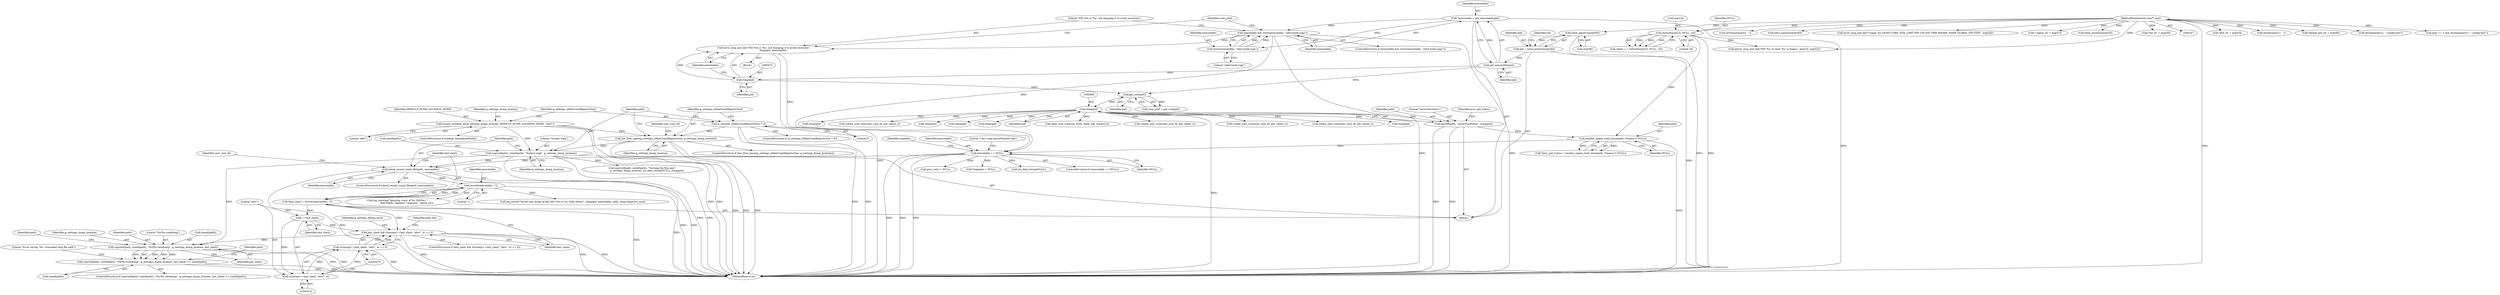 digraph "0_abrt_3c1b60cfa62d39e5fff5a53a5bc53dae189e740e@API" {
"1000694" [label="(Call,snprintf(path, sizeof(path), \"%s/%s-coredump\", g_settings_dump_location, last_slash))"];
"1000646" [label="(Call,snprintf(path, sizeof(path), \"%s/last-ccpp\", g_settings_dump_location))"];
"1000628" [label="(Call,ensure_writable_dir(g_settings_dump_location, DEFAULT_DUMP_LOCATION_MODE, \"abrt\"))"];
"1000638" [label="(Call,low_free_space(g_settings_nMaxCrashReportsSize, g_settings_dump_location))"];
"1000633" [label="(Call,g_settings_nMaxCrashReportsSize > 0)"];
"1000669" [label="(Call,last_slash && strncmp(++last_slash, \"abrt\", 4) == 0)"];
"1000663" [label="(Call,*last_slash = strrchr(executable, '/'))"];
"1000665" [label="(Call,strrchr(executable, '/'))"];
"1000653" [label="(Call,check_recent_crash_file(path, executable))"];
"1000579" [label="(Call,executable == NULL)"];
"1000466" [label="(Call,executable && strstr(executable, \"/abrt-hook-ccpp\"))"];
"1000468" [label="(Call,strstr(executable, \"/abrt-hook-ccpp\"))"];
"1000461" [label="(Call,*executable = get_executable(pid))"];
"1000463" [label="(Call,get_executable(pid))"];
"1000435" [label="(Call,pid = xatoi_positive(argv[8]))"];
"1000437" [label="(Call,xatoi_positive(argv[8]))"];
"1000149" [label="(MethodParameterIn,char** argv)"];
"1000472" [label="(Call,error_msg_and_die(\"PID %lu is '%s', not dumping it to avoid recursion\",\n                        (long)pid, executable))"];
"1000474" [label="(Call,(long)pid)"];
"1000494" [label="(Call,xmalloc_xopen_read_close(path, /*maxsz:*/ NULL))"];
"1000485" [label="(Call,sprintf(path, \"/proc/%lu/status\", (long)pid))"];
"1000488" [label="(Call,(long)pid)"];
"1000480" [label="(Call,get_cwd(pid))"];
"1000354" [label="(Call,strtoull(argv[2], NULL, 10))"];
"1000673" [label="(Call,++last_slash)"];
"1000671" [label="(Call,strncmp(++last_slash, \"abrt\", 4) == 0)"];
"1000672" [label="(Call,strncmp(++last_slash, \"abrt\", 4))"];
"1000693" [label="(Call,snprintf(path, sizeof(path), \"%s/%s-coredump\", g_settings_dump_location, last_slash) >= sizeof(path))"];
"1000654" [label="(Identifier,path)"];
"1000700" [label="(Identifier,last_slash)"];
"1000604" [label="(Call,create_user_core(user_core_fd, pid, ulimit_c))"];
"1000631" [label="(Literal,\"abrt\")"];
"1000481" [label="(Identifier,pid)"];
"1000643" [label="(Identifier,user_core_fd)"];
"1000438" [label="(Call,argv[8])"];
"1000650" [label="(Literal,\"%s/last-ccpp\")"];
"1000477" [label="(Identifier,executable)"];
"1000653" [label="(Call,check_recent_crash_file(path, executable))"];
"1000667" [label="(Literal,'/')"];
"1000379" [label="(Call,*pid_str = argv[3])"];
"1000311" [label="(Call,strchr(argv[1], ' '))"];
"1000495" [label="(Identifier,path)"];
"1000669" [label="(Call,last_slash && strncmp(++last_slash, \"abrt\", 4) == 0)"];
"1000429" [label="(Call,*global_pid_str = argv[8])"];
"1000648" [label="(Call,sizeof(path))"];
"1000651" [label="(Identifier,g_settings_dump_location)"];
"1000671" [label="(Call,strncmp(++last_slash, \"abrt\", 4) == 0)"];
"1000699" [label="(Identifier,g_settings_dump_location)"];
"1000639" [label="(Identifier,g_settings_nMaxCrashReportsSize)"];
"1000642" [label="(Call,create_user_core(user_core_fd, pid, ulimit_c))"];
"1000670" [label="(Identifier,last_slash)"];
"1000464" [label="(Identifier,pid)"];
"1000443" [label="(Identifier,tid)"];
"1000291" [label="(Call,strcmp(argv[1], \"--config-test\"))"];
"1000287" [label="(Call,argc == 2 && strcmp(argv[1], \"--config-test\"))"];
"1000626" [label="(ControlStructure,if (setting_StandaloneHook))"];
"1000330" [label="(Call,strchrnul(argv[i], ' '))"];
"1000468" [label="(Call,strstr(executable, \"/abrt-hook-ccpp\"))"];
"1000578" [label="(ControlStructure,if (executable == NULL))"];
"1000394" [label="(Call,xatoi_positive(argv[4]))"];
"1000707" [label="(Identifier,path)"];
"1000622" [label="(Call,create_user_core(user_core_fd, pid, ulimit_c))"];
"1000704" [label="(Literal,\"Error saving '%s': truncated long file path\")"];
"1000405" [label="(Call,perror_msg_and_die(\"PID '%s' or limit '%s' is bogus\", argv[3], argv[2]))"];
"1000675" [label="(Literal,\"abrt\")"];
"1000634" [label="(Identifier,g_settings_nMaxCrashReportsSize)"];
"1000637" [label="(ControlStructure,if (low_free_space(g_settings_nMaxCrashReportsSize, g_settings_dump_location)))"];
"1000585" [label="(Call,(long)pid)"];
"1000473" [label="(Literal,\"PID %lu is '%s', not dumping it to avoid recursion\")"];
"1000492" [label="(Call,*proc_pid_status = xmalloc_xopen_read_close(path, /*maxsz:*/ NULL))"];
"1000488" [label="(Call,(long)pid)"];
"1000352" [label="(Call,ulimit_c = strtoull(argv[2], NULL, 10))"];
"1000633" [label="(Call,g_settings_nMaxCrashReportsSize > 0)"];
"1000584" [label="(Literal,\"Can't read /proc/%lu/exe link\")"];
"1000652" [label="(ControlStructure,if (check_recent_crash_file(path, executable)))"];
"1000693" [label="(Call,snprintf(path, sizeof(path), \"%s/%s-coredump\", g_settings_dump_location, last_slash) >= sizeof(path))"];
"1000630" [label="(Identifier,DEFAULT_DUMP_LOCATION_MODE)"];
"1000668" [label="(ControlStructure,if (last_slash && strncmp(++last_slash, \"abrt\", 4) == 0))"];
"1000463" [label="(Call,get_executable(pid))"];
"1000469" [label="(Identifier,executable)"];
"1000635" [label="(Literal,0)"];
"1000359" [label="(Literal,10)"];
"1000149" [label="(MethodParameterIn,char** argv)"];
"1000640" [label="(Identifier,g_settings_dump_location)"];
"1000694" [label="(Call,snprintf(path, sizeof(path), \"%s/%s-coredump\", g_settings_dump_location, last_slash))"];
"1000354" [label="(Call,strtoull(argv[2], NULL, 10))"];
"1000672" [label="(Call,strncmp(++last_slash, \"abrt\", 4))"];
"1000741" [label="(Call,log_notice(\"Saved core dump of pid %lu (%s) to %s (%llu bytes)\", (long)pid, executable, path, (long long)core_size))"];
"1000581" [label="(Identifier,NULL)"];
"1000467" [label="(Identifier,executable)"];
"1000305" [label="(Call,error_msg_and_die(\"Usage: %s SIGNO CORE_SIZE_LIMIT PID UID GID TIME BINARY_NAME GLOBAL_PID [TID]\", argv[0]))"];
"1000665" [label="(Call,strrchr(executable, '/'))"];
"1000490" [label="(Identifier,pid)"];
"1000150" [label="(Block,)"];
"1000766" [label="(Call,(long)pid)"];
"1000684" [label="(Call,log_warning(\"Ignoring crash of %s (SIG%s).\",\n                        executable, signame ? signame : signal_str))"];
"1000628" [label="(Call,ensure_writable_dir(g_settings_dump_location, DEFAULT_DUMP_LOCATION_MODE, \"abrt\"))"];
"1000494" [label="(Call,xmalloc_xopen_read_close(path, /*maxsz:*/ NULL))"];
"1000629" [label="(Identifier,g_settings_dump_location)"];
"1000462" [label="(Identifier,executable)"];
"1001447" [label="(MethodReturn,int)"];
"1000436" [label="(Identifier,pid)"];
"1000696" [label="(Call,sizeof(path))"];
"1000692" [label="(ControlStructure,if (snprintf(path, sizeof(path), \"%s/%s-coredump\", g_settings_dump_location, last_slash) >= sizeof(path)))"];
"1000461" [label="(Call,*executable = get_executable(pid))"];
"1000638" [label="(Call,low_free_space(g_settings_nMaxCrashReportsSize, g_settings_dump_location))"];
"1000341" [label="(Call,* signal_str = argv[1])"];
"1000658" [label="(Call,create_user_core(user_core_fd, pid, ulimit_c))"];
"1000487" [label="(Literal,\"/proc/%lu/status\")"];
"1000647" [label="(Identifier,path)"];
"1000472" [label="(Call,error_msg_and_die(\"PID %lu is '%s', not dumping it to avoid recursion\",\n                        (long)pid, executable))"];
"1000355" [label="(Call,argv[2])"];
"1000663" [label="(Call,*last_slash = strrchr(executable, '/'))"];
"1000664" [label="(Identifier,last_slash)"];
"1000595" [label="(Identifier,signame)"];
"1000471" [label="(Block,)"];
"1000476" [label="(Identifier,pid)"];
"1000496" [label="(Identifier,NULL)"];
"1000695" [label="(Identifier,path)"];
"1000698" [label="(Literal,\"%s/%s-coredump\")"];
"1000655" [label="(Identifier,executable)"];
"1000493" [label="(Identifier,proc_pid_status)"];
"1001440" [label="(Call,proc_cwd != NULL)"];
"1000480" [label="(Call,get_cwd(pid))"];
"1000387" [label="(Call,xatoi_positive(argv[3]))"];
"1000474" [label="(Call,(long)pid)"];
"1000646" [label="(Call,snprintf(path, sizeof(path), \"%s/last-ccpp\", g_settings_dump_location))"];
"1000435" [label="(Call,pid = xatoi_positive(argv[8]))"];
"1000758" [label="(Call,snprintf(path, sizeof(path), \"%s/ccpp-%s-%lu.new\",\n            g_settings_dump_location, iso_date_string(NULL), (long)pid))"];
"1000478" [label="(Call,user_pwd = get_cwd(pid))"];
"1000743" [label="(Call,(long)pid)"];
"1000579" [label="(Call,executable == NULL)"];
"1000594" [label="(Call,*signame = NULL)"];
"1000681" [label="(Identifier,g_settings_debug_level)"];
"1000466" [label="(Call,executable && strstr(executable, \"/abrt-hook-ccpp\"))"];
"1000757" [label="(Identifier,path_len)"];
"1000437" [label="(Call,xatoi_positive(argv[8]))"];
"1000701" [label="(Call,sizeof(path))"];
"1000465" [label="(ControlStructure,if (executable && strstr(executable, \"/abrt-hook-ccpp\")))"];
"1000485" [label="(Call,sprintf(path, \"/proc/%lu/status\", (long)pid))"];
"1000486" [label="(Identifier,path)"];
"1000447" [label="(Call,*tid_str = argv[9])"];
"1000479" [label="(Identifier,user_pwd)"];
"1000764" [label="(Call,iso_date_string(NULL))"];
"1000526" [label="(Call,(long)pid)"];
"1000702" [label="(Identifier,path)"];
"1000666" [label="(Identifier,executable)"];
"1000632" [label="(ControlStructure,if (g_settings_nMaxCrashReportsSize > 0))"];
"1000358" [label="(Identifier,NULL)"];
"1000673" [label="(Call,++last_slash)"];
"1000674" [label="(Identifier,last_slash)"];
"1000512" [label="(Call,(long)pid)"];
"1000677" [label="(Literal,0)"];
"1000569" [label="(Call,open_user_core(uid, fsuid, fsgid, pid, &argv[1]))"];
"1000659" [label="(Identifier,user_core_fd)"];
"1000470" [label="(Literal,\"/abrt-hook-ccpp\")"];
"1000580" [label="(Identifier,executable)"];
"1000676" [label="(Literal,4)"];
"1000694" -> "1000693"  [label="AST: "];
"1000694" -> "1000700"  [label="CFG: "];
"1000695" -> "1000694"  [label="AST: "];
"1000696" -> "1000694"  [label="AST: "];
"1000698" -> "1000694"  [label="AST: "];
"1000699" -> "1000694"  [label="AST: "];
"1000700" -> "1000694"  [label="AST: "];
"1000702" -> "1000694"  [label="CFG: "];
"1000694" -> "1001447"  [label="DDG: "];
"1000694" -> "1001447"  [label="DDG: "];
"1000694" -> "1000693"  [label="DDG: "];
"1000694" -> "1000693"  [label="DDG: "];
"1000694" -> "1000693"  [label="DDG: "];
"1000694" -> "1000693"  [label="DDG: "];
"1000646" -> "1000694"  [label="DDG: "];
"1000669" -> "1000694"  [label="DDG: "];
"1000646" -> "1000150"  [label="AST: "];
"1000646" -> "1000651"  [label="CFG: "];
"1000647" -> "1000646"  [label="AST: "];
"1000648" -> "1000646"  [label="AST: "];
"1000650" -> "1000646"  [label="AST: "];
"1000651" -> "1000646"  [label="AST: "];
"1000654" -> "1000646"  [label="CFG: "];
"1000646" -> "1001447"  [label="DDG: "];
"1000646" -> "1001447"  [label="DDG: "];
"1000628" -> "1000646"  [label="DDG: "];
"1000638" -> "1000646"  [label="DDG: "];
"1000646" -> "1000653"  [label="DDG: "];
"1000646" -> "1000758"  [label="DDG: "];
"1000628" -> "1000626"  [label="AST: "];
"1000628" -> "1000631"  [label="CFG: "];
"1000629" -> "1000628"  [label="AST: "];
"1000630" -> "1000628"  [label="AST: "];
"1000631" -> "1000628"  [label="AST: "];
"1000634" -> "1000628"  [label="CFG: "];
"1000628" -> "1001447"  [label="DDG: "];
"1000628" -> "1001447"  [label="DDG: "];
"1000628" -> "1000638"  [label="DDG: "];
"1000638" -> "1000637"  [label="AST: "];
"1000638" -> "1000640"  [label="CFG: "];
"1000639" -> "1000638"  [label="AST: "];
"1000640" -> "1000638"  [label="AST: "];
"1000643" -> "1000638"  [label="CFG: "];
"1000647" -> "1000638"  [label="CFG: "];
"1000638" -> "1001447"  [label="DDG: "];
"1000638" -> "1001447"  [label="DDG: "];
"1000638" -> "1001447"  [label="DDG: "];
"1000633" -> "1000638"  [label="DDG: "];
"1000633" -> "1000632"  [label="AST: "];
"1000633" -> "1000635"  [label="CFG: "];
"1000634" -> "1000633"  [label="AST: "];
"1000635" -> "1000633"  [label="AST: "];
"1000639" -> "1000633"  [label="CFG: "];
"1000647" -> "1000633"  [label="CFG: "];
"1000633" -> "1001447"  [label="DDG: "];
"1000633" -> "1001447"  [label="DDG: "];
"1000669" -> "1000668"  [label="AST: "];
"1000669" -> "1000670"  [label="CFG: "];
"1000669" -> "1000671"  [label="CFG: "];
"1000670" -> "1000669"  [label="AST: "];
"1000671" -> "1000669"  [label="AST: "];
"1000681" -> "1000669"  [label="CFG: "];
"1000757" -> "1000669"  [label="CFG: "];
"1000669" -> "1001447"  [label="DDG: "];
"1000669" -> "1001447"  [label="DDG: "];
"1000669" -> "1001447"  [label="DDG: "];
"1000663" -> "1000669"  [label="DDG: "];
"1000673" -> "1000669"  [label="DDG: "];
"1000671" -> "1000669"  [label="DDG: "];
"1000671" -> "1000669"  [label="DDG: "];
"1000663" -> "1000150"  [label="AST: "];
"1000663" -> "1000665"  [label="CFG: "];
"1000664" -> "1000663"  [label="AST: "];
"1000665" -> "1000663"  [label="AST: "];
"1000670" -> "1000663"  [label="CFG: "];
"1000663" -> "1001447"  [label="DDG: "];
"1000665" -> "1000663"  [label="DDG: "];
"1000665" -> "1000663"  [label="DDG: "];
"1000663" -> "1000673"  [label="DDG: "];
"1000665" -> "1000667"  [label="CFG: "];
"1000666" -> "1000665"  [label="AST: "];
"1000667" -> "1000665"  [label="AST: "];
"1000665" -> "1001447"  [label="DDG: "];
"1000653" -> "1000665"  [label="DDG: "];
"1000665" -> "1000684"  [label="DDG: "];
"1000665" -> "1000741"  [label="DDG: "];
"1000653" -> "1000652"  [label="AST: "];
"1000653" -> "1000655"  [label="CFG: "];
"1000654" -> "1000653"  [label="AST: "];
"1000655" -> "1000653"  [label="AST: "];
"1000659" -> "1000653"  [label="CFG: "];
"1000664" -> "1000653"  [label="CFG: "];
"1000653" -> "1001447"  [label="DDG: "];
"1000653" -> "1001447"  [label="DDG: "];
"1000653" -> "1001447"  [label="DDG: "];
"1000579" -> "1000653"  [label="DDG: "];
"1000579" -> "1000578"  [label="AST: "];
"1000579" -> "1000581"  [label="CFG: "];
"1000580" -> "1000579"  [label="AST: "];
"1000581" -> "1000579"  [label="AST: "];
"1000584" -> "1000579"  [label="CFG: "];
"1000595" -> "1000579"  [label="CFG: "];
"1000579" -> "1001447"  [label="DDG: "];
"1000579" -> "1001447"  [label="DDG: "];
"1000579" -> "1001447"  [label="DDG: "];
"1000466" -> "1000579"  [label="DDG: "];
"1000472" -> "1000579"  [label="DDG: "];
"1000494" -> "1000579"  [label="DDG: "];
"1000579" -> "1000594"  [label="DDG: "];
"1000579" -> "1000764"  [label="DDG: "];
"1000579" -> "1001440"  [label="DDG: "];
"1000466" -> "1000465"  [label="AST: "];
"1000466" -> "1000467"  [label="CFG: "];
"1000466" -> "1000468"  [label="CFG: "];
"1000467" -> "1000466"  [label="AST: "];
"1000468" -> "1000466"  [label="AST: "];
"1000473" -> "1000466"  [label="CFG: "];
"1000479" -> "1000466"  [label="CFG: "];
"1000466" -> "1001447"  [label="DDG: "];
"1000466" -> "1001447"  [label="DDG: "];
"1000468" -> "1000466"  [label="DDG: "];
"1000468" -> "1000466"  [label="DDG: "];
"1000461" -> "1000466"  [label="DDG: "];
"1000466" -> "1000472"  [label="DDG: "];
"1000468" -> "1000470"  [label="CFG: "];
"1000469" -> "1000468"  [label="AST: "];
"1000470" -> "1000468"  [label="AST: "];
"1000461" -> "1000468"  [label="DDG: "];
"1000461" -> "1000150"  [label="AST: "];
"1000461" -> "1000463"  [label="CFG: "];
"1000462" -> "1000461"  [label="AST: "];
"1000463" -> "1000461"  [label="AST: "];
"1000467" -> "1000461"  [label="CFG: "];
"1000461" -> "1001447"  [label="DDG: "];
"1000463" -> "1000461"  [label="DDG: "];
"1000463" -> "1000464"  [label="CFG: "];
"1000464" -> "1000463"  [label="AST: "];
"1000435" -> "1000463"  [label="DDG: "];
"1000463" -> "1000474"  [label="DDG: "];
"1000463" -> "1000480"  [label="DDG: "];
"1000435" -> "1000150"  [label="AST: "];
"1000435" -> "1000437"  [label="CFG: "];
"1000436" -> "1000435"  [label="AST: "];
"1000437" -> "1000435"  [label="AST: "];
"1000443" -> "1000435"  [label="CFG: "];
"1000435" -> "1001447"  [label="DDG: "];
"1000437" -> "1000435"  [label="DDG: "];
"1000437" -> "1000438"  [label="CFG: "];
"1000438" -> "1000437"  [label="AST: "];
"1000437" -> "1001447"  [label="DDG: "];
"1000149" -> "1000437"  [label="DDG: "];
"1000149" -> "1000147"  [label="AST: "];
"1000149" -> "1001447"  [label="DDG: "];
"1000149" -> "1000287"  [label="DDG: "];
"1000149" -> "1000291"  [label="DDG: "];
"1000149" -> "1000305"  [label="DDG: "];
"1000149" -> "1000311"  [label="DDG: "];
"1000149" -> "1000330"  [label="DDG: "];
"1000149" -> "1000341"  [label="DDG: "];
"1000149" -> "1000354"  [label="DDG: "];
"1000149" -> "1000379"  [label="DDG: "];
"1000149" -> "1000387"  [label="DDG: "];
"1000149" -> "1000394"  [label="DDG: "];
"1000149" -> "1000405"  [label="DDG: "];
"1000149" -> "1000429"  [label="DDG: "];
"1000149" -> "1000447"  [label="DDG: "];
"1000472" -> "1000471"  [label="AST: "];
"1000472" -> "1000477"  [label="CFG: "];
"1000473" -> "1000472"  [label="AST: "];
"1000474" -> "1000472"  [label="AST: "];
"1000477" -> "1000472"  [label="AST: "];
"1000479" -> "1000472"  [label="CFG: "];
"1000472" -> "1001447"  [label="DDG: "];
"1000474" -> "1000472"  [label="DDG: "];
"1000474" -> "1000476"  [label="CFG: "];
"1000475" -> "1000474"  [label="AST: "];
"1000476" -> "1000474"  [label="AST: "];
"1000477" -> "1000474"  [label="CFG: "];
"1000474" -> "1000480"  [label="DDG: "];
"1000494" -> "1000492"  [label="AST: "];
"1000494" -> "1000496"  [label="CFG: "];
"1000495" -> "1000494"  [label="AST: "];
"1000496" -> "1000494"  [label="AST: "];
"1000492" -> "1000494"  [label="CFG: "];
"1000494" -> "1001447"  [label="DDG: "];
"1000494" -> "1000492"  [label="DDG: "];
"1000494" -> "1000492"  [label="DDG: "];
"1000485" -> "1000494"  [label="DDG: "];
"1000354" -> "1000494"  [label="DDG: "];
"1000485" -> "1000150"  [label="AST: "];
"1000485" -> "1000488"  [label="CFG: "];
"1000486" -> "1000485"  [label="AST: "];
"1000487" -> "1000485"  [label="AST: "];
"1000488" -> "1000485"  [label="AST: "];
"1000493" -> "1000485"  [label="CFG: "];
"1000485" -> "1001447"  [label="DDG: "];
"1000485" -> "1001447"  [label="DDG: "];
"1000488" -> "1000485"  [label="DDG: "];
"1000488" -> "1000490"  [label="CFG: "];
"1000489" -> "1000488"  [label="AST: "];
"1000490" -> "1000488"  [label="AST: "];
"1000488" -> "1001447"  [label="DDG: "];
"1000480" -> "1000488"  [label="DDG: "];
"1000488" -> "1000512"  [label="DDG: "];
"1000488" -> "1000526"  [label="DDG: "];
"1000488" -> "1000569"  [label="DDG: "];
"1000488" -> "1000585"  [label="DDG: "];
"1000488" -> "1000604"  [label="DDG: "];
"1000488" -> "1000622"  [label="DDG: "];
"1000488" -> "1000642"  [label="DDG: "];
"1000488" -> "1000658"  [label="DDG: "];
"1000488" -> "1000743"  [label="DDG: "];
"1000488" -> "1000766"  [label="DDG: "];
"1000480" -> "1000478"  [label="AST: "];
"1000480" -> "1000481"  [label="CFG: "];
"1000481" -> "1000480"  [label="AST: "];
"1000478" -> "1000480"  [label="CFG: "];
"1000480" -> "1000478"  [label="DDG: "];
"1000354" -> "1000352"  [label="AST: "];
"1000354" -> "1000359"  [label="CFG: "];
"1000355" -> "1000354"  [label="AST: "];
"1000358" -> "1000354"  [label="AST: "];
"1000359" -> "1000354"  [label="AST: "];
"1000352" -> "1000354"  [label="CFG: "];
"1000354" -> "1001447"  [label="DDG: "];
"1000354" -> "1000352"  [label="DDG: "];
"1000354" -> "1000352"  [label="DDG: "];
"1000354" -> "1000352"  [label="DDG: "];
"1000354" -> "1000405"  [label="DDG: "];
"1000673" -> "1000672"  [label="AST: "];
"1000673" -> "1000674"  [label="CFG: "];
"1000674" -> "1000673"  [label="AST: "];
"1000675" -> "1000673"  [label="CFG: "];
"1000673" -> "1000672"  [label="DDG: "];
"1000671" -> "1000677"  [label="CFG: "];
"1000672" -> "1000671"  [label="AST: "];
"1000677" -> "1000671"  [label="AST: "];
"1000671" -> "1001447"  [label="DDG: "];
"1000672" -> "1000671"  [label="DDG: "];
"1000672" -> "1000671"  [label="DDG: "];
"1000672" -> "1000676"  [label="CFG: "];
"1000675" -> "1000672"  [label="AST: "];
"1000676" -> "1000672"  [label="AST: "];
"1000677" -> "1000672"  [label="CFG: "];
"1000693" -> "1000692"  [label="AST: "];
"1000693" -> "1000701"  [label="CFG: "];
"1000701" -> "1000693"  [label="AST: "];
"1000704" -> "1000693"  [label="CFG: "];
"1000707" -> "1000693"  [label="CFG: "];
"1000693" -> "1001447"  [label="DDG: "];
"1000693" -> "1001447"  [label="DDG: "];
}

